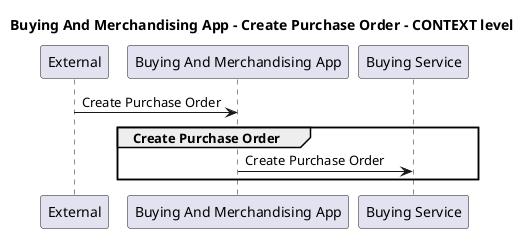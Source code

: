 @startuml

title Buying And Merchandising App - Create Purchase Order - CONTEXT level

participant "External" as C4InterFlow.SoftwareSystems.ExternalSystem
participant "Buying And Merchandising App" as ECommercePlatform.SoftwareSystems.BuyingAndMerchandisingApp
participant "Buying Service" as ECommercePlatform.SoftwareSystems.BuyingService

C4InterFlow.SoftwareSystems.ExternalSystem -> ECommercePlatform.SoftwareSystems.BuyingAndMerchandisingApp : Create Purchase Order
group Create Purchase Order
ECommercePlatform.SoftwareSystems.BuyingAndMerchandisingApp -> ECommercePlatform.SoftwareSystems.BuyingService : Create Purchase Order
end


@enduml
